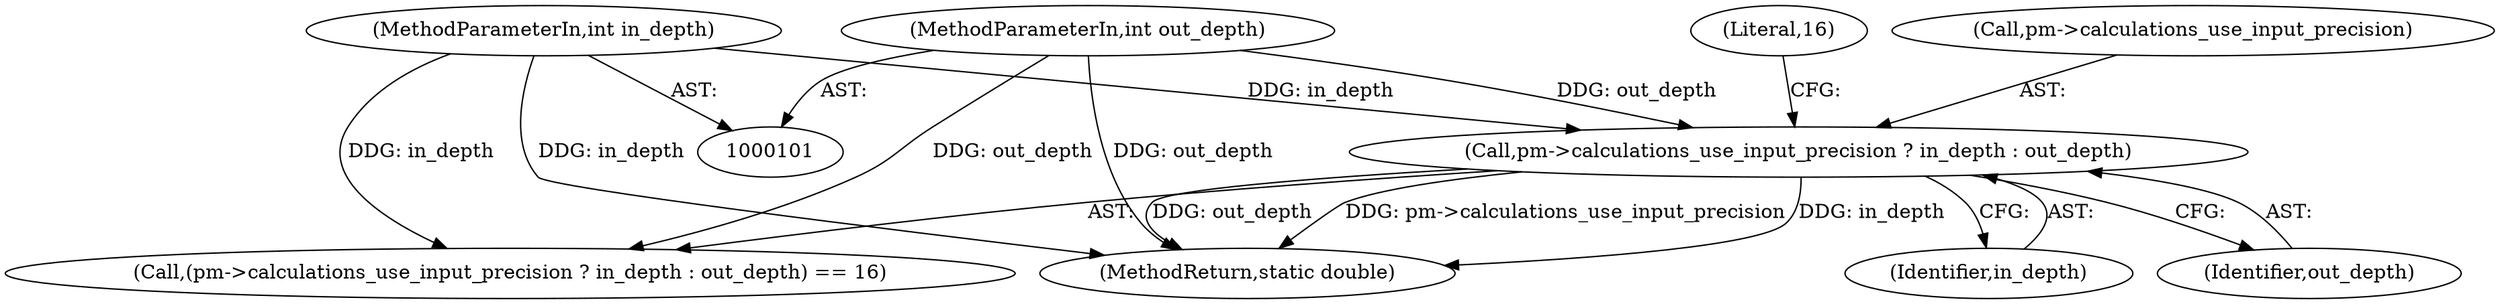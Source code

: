 digraph "0_Android_9d4853418ab2f754c2b63e091c29c5529b8b86ca_37@pointer" {
"1000112" [label="(Call,pm->calculations_use_input_precision ? in_depth : out_depth)"];
"1000103" [label="(MethodParameterIn,int in_depth)"];
"1000104" [label="(MethodParameterIn,int out_depth)"];
"1000112" [label="(Call,pm->calculations_use_input_precision ? in_depth : out_depth)"];
"1000111" [label="(Call,(pm->calculations_use_input_precision ? in_depth : out_depth) == 16)"];
"1000128" [label="(MethodReturn,static double)"];
"1000104" [label="(MethodParameterIn,int out_depth)"];
"1000118" [label="(Literal,16)"];
"1000113" [label="(Call,pm->calculations_use_input_precision)"];
"1000116" [label="(Identifier,in_depth)"];
"1000117" [label="(Identifier,out_depth)"];
"1000103" [label="(MethodParameterIn,int in_depth)"];
"1000112" -> "1000111"  [label="AST: "];
"1000112" -> "1000116"  [label="CFG: "];
"1000112" -> "1000117"  [label="CFG: "];
"1000113" -> "1000112"  [label="AST: "];
"1000116" -> "1000112"  [label="AST: "];
"1000117" -> "1000112"  [label="AST: "];
"1000118" -> "1000112"  [label="CFG: "];
"1000112" -> "1000128"  [label="DDG: out_depth"];
"1000112" -> "1000128"  [label="DDG: pm->calculations_use_input_precision"];
"1000112" -> "1000128"  [label="DDG: in_depth"];
"1000103" -> "1000112"  [label="DDG: in_depth"];
"1000104" -> "1000112"  [label="DDG: out_depth"];
"1000103" -> "1000101"  [label="AST: "];
"1000103" -> "1000128"  [label="DDG: in_depth"];
"1000103" -> "1000111"  [label="DDG: in_depth"];
"1000104" -> "1000101"  [label="AST: "];
"1000104" -> "1000128"  [label="DDG: out_depth"];
"1000104" -> "1000111"  [label="DDG: out_depth"];
}
